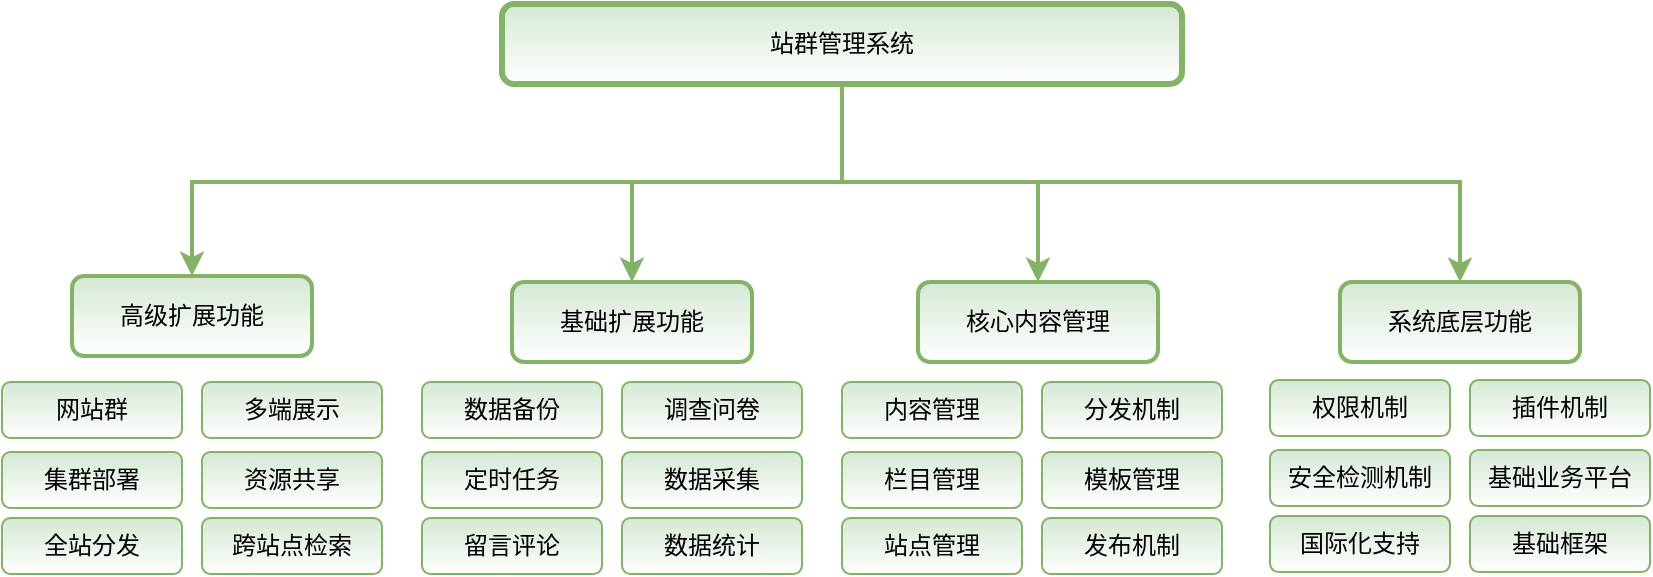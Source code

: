 <mxfile version="14.5.10" type="github">
  <diagram id="prtHgNgQTEPvFCAcTncT" name="Page-1">
    <mxGraphModel dx="2066" dy="1185" grid="0" gridSize="10" guides="1" tooltips="1" connect="1" arrows="1" fold="1" page="1" pageScale="1" pageWidth="900" pageHeight="1600" math="0" shadow="0">
      <root>
        <mxCell id="0" />
        <mxCell id="1" parent="0" />
        <mxCell id="_XNJG8VsHc_F8Rejg5xD-3" value="" style="edgeStyle=orthogonalEdgeStyle;rounded=0;orthogonalLoop=1;jettySize=auto;html=1;fontColor=#FFFFFF;fillColor=#d5e8d4;strokeColor=#82b366;strokeWidth=2;" edge="1" parent="1" source="_XNJG8VsHc_F8Rejg5xD-1" target="_XNJG8VsHc_F8Rejg5xD-2">
          <mxGeometry relative="1" as="geometry">
            <Array as="points">
              <mxPoint x="450" y="440" />
              <mxPoint x="125" y="440" />
            </Array>
          </mxGeometry>
        </mxCell>
        <mxCell id="_XNJG8VsHc_F8Rejg5xD-5" value="" style="edgeStyle=orthogonalEdgeStyle;rounded=0;orthogonalLoop=1;jettySize=auto;html=1;fontColor=#FFFFFF;strokeWidth=2;fillColor=#d5e8d4;strokeColor=#82b366;" edge="1" parent="1" source="_XNJG8VsHc_F8Rejg5xD-1" target="_XNJG8VsHc_F8Rejg5xD-4">
          <mxGeometry relative="1" as="geometry">
            <Array as="points">
              <mxPoint x="450" y="440" />
              <mxPoint x="345" y="440" />
            </Array>
          </mxGeometry>
        </mxCell>
        <mxCell id="_XNJG8VsHc_F8Rejg5xD-9" style="edgeStyle=orthogonalEdgeStyle;rounded=0;orthogonalLoop=1;jettySize=auto;html=1;fontColor=#FFFFFF;strokeWidth=2;fillColor=#d5e8d4;strokeColor=#82b366;" edge="1" parent="1" source="_XNJG8VsHc_F8Rejg5xD-1" target="_XNJG8VsHc_F8Rejg5xD-8">
          <mxGeometry relative="1" as="geometry">
            <Array as="points">
              <mxPoint x="450" y="440" />
              <mxPoint x="548" y="440" />
            </Array>
          </mxGeometry>
        </mxCell>
        <mxCell id="_XNJG8VsHc_F8Rejg5xD-10" style="edgeStyle=orthogonalEdgeStyle;rounded=0;orthogonalLoop=1;jettySize=auto;html=1;fontColor=#FFFFFF;strokeWidth=2;entryX=0.5;entryY=0;entryDx=0;entryDy=0;fillColor=#d5e8d4;strokeColor=#82b366;" edge="1" parent="1" source="_XNJG8VsHc_F8Rejg5xD-1" target="_XNJG8VsHc_F8Rejg5xD-11">
          <mxGeometry relative="1" as="geometry">
            <mxPoint x="930" y="480" as="targetPoint" />
            <Array as="points">
              <mxPoint x="450" y="440" />
              <mxPoint x="759" y="440" />
            </Array>
          </mxGeometry>
        </mxCell>
        <mxCell id="_XNJG8VsHc_F8Rejg5xD-1" value="站群管理系统" style="rounded=1;whiteSpace=wrap;html=1;fillColor=#d5e8d4;strokeColor=#82b366;gradientColor=#ffffff;shadow=0;glass=0;sketch=0;strokeWidth=3;" vertex="1" parent="1">
          <mxGeometry x="280" y="351" width="340" height="40" as="geometry" />
        </mxCell>
        <mxCell id="_XNJG8VsHc_F8Rejg5xD-41" value="" style="group" vertex="1" connectable="0" parent="1">
          <mxGeometry x="240" y="490" width="190" height="146" as="geometry" />
        </mxCell>
        <mxCell id="_XNJG8VsHc_F8Rejg5xD-4" value="基础扩展功能" style="whiteSpace=wrap;html=1;rounded=1;shadow=0;strokeColor=#82b366;strokeWidth=2;fillColor=#d5e8d4;gradientColor=#ffffff;glass=0;sketch=0;" vertex="1" parent="_XNJG8VsHc_F8Rejg5xD-41">
          <mxGeometry x="45" width="120" height="40" as="geometry" />
        </mxCell>
        <mxCell id="_XNJG8VsHc_F8Rejg5xD-27" value="数据备份" style="rounded=1;whiteSpace=wrap;html=1;shadow=0;glass=0;sketch=0;strokeWidth=1;fillColor=#d5e8d4;strokeColor=#82b366;gradientColor=#ffffff;" vertex="1" parent="_XNJG8VsHc_F8Rejg5xD-41">
          <mxGeometry y="50" width="90" height="28" as="geometry" />
        </mxCell>
        <mxCell id="_XNJG8VsHc_F8Rejg5xD-28" value="定时任务" style="rounded=1;whiteSpace=wrap;html=1;shadow=0;glass=0;sketch=0;strokeWidth=1;fillColor=#d5e8d4;strokeColor=#82b366;gradientColor=#ffffff;" vertex="1" parent="_XNJG8VsHc_F8Rejg5xD-41">
          <mxGeometry y="85" width="90" height="28" as="geometry" />
        </mxCell>
        <mxCell id="_XNJG8VsHc_F8Rejg5xD-29" value="调查问卷" style="rounded=1;whiteSpace=wrap;html=1;shadow=0;glass=0;sketch=0;strokeWidth=1;fillColor=#d5e8d4;strokeColor=#82b366;gradientColor=#ffffff;" vertex="1" parent="_XNJG8VsHc_F8Rejg5xD-41">
          <mxGeometry x="100" y="50" width="90" height="28" as="geometry" />
        </mxCell>
        <mxCell id="_XNJG8VsHc_F8Rejg5xD-30" value="留言评论" style="rounded=1;whiteSpace=wrap;html=1;shadow=0;glass=0;sketch=0;strokeWidth=1;fillColor=#d5e8d4;strokeColor=#82b366;gradientColor=#ffffff;" vertex="1" parent="_XNJG8VsHc_F8Rejg5xD-41">
          <mxGeometry y="118" width="90" height="28" as="geometry" />
        </mxCell>
        <mxCell id="_XNJG8VsHc_F8Rejg5xD-31" value="数据采集" style="rounded=1;whiteSpace=wrap;html=1;shadow=0;glass=0;sketch=0;strokeWidth=1;align=center;fillColor=#d5e8d4;strokeColor=#82b366;gradientColor=#ffffff;" vertex="1" parent="_XNJG8VsHc_F8Rejg5xD-41">
          <mxGeometry x="100" y="85" width="90" height="28" as="geometry" />
        </mxCell>
        <mxCell id="_XNJG8VsHc_F8Rejg5xD-32" value="数据统计" style="rounded=1;whiteSpace=wrap;html=1;shadow=0;glass=0;sketch=0;strokeWidth=1;fillColor=#d5e8d4;strokeColor=#82b366;gradientColor=#ffffff;" vertex="1" parent="_XNJG8VsHc_F8Rejg5xD-41">
          <mxGeometry x="100" y="118" width="90" height="28" as="geometry" />
        </mxCell>
        <mxCell id="_XNJG8VsHc_F8Rejg5xD-42" value="" style="group" vertex="1" connectable="0" parent="1">
          <mxGeometry x="30" y="487" width="190" height="149" as="geometry" />
        </mxCell>
        <mxCell id="_XNJG8VsHc_F8Rejg5xD-2" value="高级扩展功能" style="rounded=1;whiteSpace=wrap;html=1;shadow=0;strokeColor=#82b366;strokeWidth=2;fillColor=#d5e8d4;gradientColor=#ffffff;glass=0;sketch=0;" vertex="1" parent="_XNJG8VsHc_F8Rejg5xD-42">
          <mxGeometry x="35" width="120" height="40" as="geometry" />
        </mxCell>
        <mxCell id="_XNJG8VsHc_F8Rejg5xD-33" value="网站群" style="rounded=1;whiteSpace=wrap;html=1;shadow=0;glass=0;sketch=0;strokeWidth=1;fillColor=#d5e8d4;strokeColor=#82b366;gradientColor=#ffffff;" vertex="1" parent="_XNJG8VsHc_F8Rejg5xD-42">
          <mxGeometry y="53" width="90" height="28" as="geometry" />
        </mxCell>
        <mxCell id="_XNJG8VsHc_F8Rejg5xD-34" value="集群部署" style="rounded=1;whiteSpace=wrap;html=1;shadow=0;glass=0;sketch=0;strokeWidth=1;fillColor=#d5e8d4;strokeColor=#82b366;gradientColor=#ffffff;" vertex="1" parent="_XNJG8VsHc_F8Rejg5xD-42">
          <mxGeometry y="88" width="90" height="28" as="geometry" />
        </mxCell>
        <mxCell id="_XNJG8VsHc_F8Rejg5xD-35" value="多端展示" style="rounded=1;whiteSpace=wrap;html=1;shadow=0;glass=0;sketch=0;strokeWidth=1;fillColor=#d5e8d4;strokeColor=#82b366;gradientColor=#ffffff;" vertex="1" parent="_XNJG8VsHc_F8Rejg5xD-42">
          <mxGeometry x="100" y="53" width="90" height="28" as="geometry" />
        </mxCell>
        <mxCell id="_XNJG8VsHc_F8Rejg5xD-36" value="全站分发" style="rounded=1;whiteSpace=wrap;html=1;shadow=0;glass=0;sketch=0;strokeWidth=1;fillColor=#d5e8d4;strokeColor=#82b366;gradientColor=#ffffff;" vertex="1" parent="_XNJG8VsHc_F8Rejg5xD-42">
          <mxGeometry y="121" width="90" height="28" as="geometry" />
        </mxCell>
        <mxCell id="_XNJG8VsHc_F8Rejg5xD-37" value="资源共享" style="rounded=1;whiteSpace=wrap;html=1;shadow=0;glass=0;sketch=0;strokeWidth=1;align=center;fillColor=#d5e8d4;strokeColor=#82b366;gradientColor=#ffffff;" vertex="1" parent="_XNJG8VsHc_F8Rejg5xD-42">
          <mxGeometry x="100" y="88" width="90" height="28" as="geometry" />
        </mxCell>
        <mxCell id="_XNJG8VsHc_F8Rejg5xD-38" value="跨站点检索" style="rounded=1;whiteSpace=wrap;html=1;shadow=0;glass=0;sketch=0;strokeWidth=1;fillColor=#d5e8d4;strokeColor=#82b366;gradientColor=#ffffff;" vertex="1" parent="_XNJG8VsHc_F8Rejg5xD-42">
          <mxGeometry x="100" y="121" width="90" height="28" as="geometry" />
        </mxCell>
        <mxCell id="_XNJG8VsHc_F8Rejg5xD-8" value="核心内容管理" style="whiteSpace=wrap;html=1;rounded=1;shadow=0;strokeColor=#82b366;strokeWidth=2;fillColor=#d5e8d4;gradientColor=#ffffff;glass=0;sketch=0;" vertex="1" parent="1">
          <mxGeometry x="488" y="490" width="120" height="40" as="geometry" />
        </mxCell>
        <mxCell id="_XNJG8VsHc_F8Rejg5xD-21" value="内容管理" style="rounded=1;whiteSpace=wrap;html=1;shadow=0;glass=0;sketch=0;strokeWidth=1;fillColor=#d5e8d4;strokeColor=#82b366;gradientColor=#ffffff;" vertex="1" parent="1">
          <mxGeometry x="450" y="540" width="90" height="28" as="geometry" />
        </mxCell>
        <mxCell id="_XNJG8VsHc_F8Rejg5xD-22" value="栏目管理" style="rounded=1;whiteSpace=wrap;html=1;shadow=0;glass=0;sketch=0;strokeWidth=1;fillColor=#d5e8d4;strokeColor=#82b366;gradientColor=#ffffff;" vertex="1" parent="1">
          <mxGeometry x="450" y="575" width="90" height="28" as="geometry" />
        </mxCell>
        <mxCell id="_XNJG8VsHc_F8Rejg5xD-23" value="分发机制" style="rounded=1;whiteSpace=wrap;html=1;shadow=0;glass=0;sketch=0;strokeWidth=1;fillColor=#d5e8d4;strokeColor=#82b366;gradientColor=#ffffff;" vertex="1" parent="1">
          <mxGeometry x="550" y="540" width="90" height="28" as="geometry" />
        </mxCell>
        <mxCell id="_XNJG8VsHc_F8Rejg5xD-24" value="站点管理" style="rounded=1;whiteSpace=wrap;html=1;shadow=0;glass=0;sketch=0;strokeWidth=1;fillColor=#d5e8d4;strokeColor=#82b366;gradientColor=#ffffff;" vertex="1" parent="1">
          <mxGeometry x="450" y="608" width="90" height="28" as="geometry" />
        </mxCell>
        <mxCell id="_XNJG8VsHc_F8Rejg5xD-25" value="模板管理" style="rounded=1;whiteSpace=wrap;html=1;shadow=0;glass=0;sketch=0;strokeWidth=1;align=center;fillColor=#d5e8d4;strokeColor=#82b366;gradientColor=#ffffff;" vertex="1" parent="1">
          <mxGeometry x="550" y="575" width="90" height="28" as="geometry" />
        </mxCell>
        <mxCell id="_XNJG8VsHc_F8Rejg5xD-26" value="发布机制" style="rounded=1;whiteSpace=wrap;html=1;shadow=0;glass=0;sketch=0;strokeWidth=1;fillColor=#d5e8d4;strokeColor=#82b366;gradientColor=#ffffff;" vertex="1" parent="1">
          <mxGeometry x="550" y="608" width="90" height="28" as="geometry" />
        </mxCell>
        <mxCell id="_XNJG8VsHc_F8Rejg5xD-11" value="系统底层功能" style="whiteSpace=wrap;html=1;rounded=1;shadow=0;strokeColor=#82b366;strokeWidth=2;fillColor=#d5e8d4;gradientColor=#ffffff;glass=0;sketch=0;" vertex="1" parent="1">
          <mxGeometry x="699" y="490" width="120" height="40" as="geometry" />
        </mxCell>
        <mxCell id="_XNJG8VsHc_F8Rejg5xD-15" value="权限机制" style="rounded=1;whiteSpace=wrap;html=1;shadow=0;glass=0;sketch=0;strokeWidth=1;fillColor=#d5e8d4;strokeColor=#82b366;gradientColor=#ffffff;" vertex="1" parent="1">
          <mxGeometry x="664" y="539" width="90" height="28" as="geometry" />
        </mxCell>
        <mxCell id="_XNJG8VsHc_F8Rejg5xD-16" value="安全检测机制" style="rounded=1;whiteSpace=wrap;html=1;shadow=0;glass=0;sketch=0;strokeWidth=1;fillColor=#d5e8d4;strokeColor=#82b366;gradientColor=#ffffff;" vertex="1" parent="1">
          <mxGeometry x="664" y="574" width="90" height="28" as="geometry" />
        </mxCell>
        <mxCell id="_XNJG8VsHc_F8Rejg5xD-17" value="插件机制" style="rounded=1;whiteSpace=wrap;html=1;shadow=0;glass=0;sketch=0;strokeWidth=1;fillColor=#d5e8d4;strokeColor=#82b366;gradientColor=#ffffff;" vertex="1" parent="1">
          <mxGeometry x="764" y="539" width="90" height="28" as="geometry" />
        </mxCell>
        <mxCell id="_XNJG8VsHc_F8Rejg5xD-18" value="国际化支持" style="rounded=1;whiteSpace=wrap;html=1;shadow=0;glass=0;sketch=0;strokeWidth=1;fillColor=#d5e8d4;strokeColor=#82b366;gradientColor=#ffffff;" vertex="1" parent="1">
          <mxGeometry x="664" y="607" width="90" height="28" as="geometry" />
        </mxCell>
        <mxCell id="_XNJG8VsHc_F8Rejg5xD-19" value="基础业务平台" style="rounded=1;whiteSpace=wrap;html=1;shadow=0;glass=0;sketch=0;strokeWidth=1;align=center;fillColor=#d5e8d4;strokeColor=#82b366;gradientColor=#ffffff;" vertex="1" parent="1">
          <mxGeometry x="764" y="574" width="90" height="28" as="geometry" />
        </mxCell>
        <mxCell id="_XNJG8VsHc_F8Rejg5xD-20" value="基础框架" style="rounded=1;whiteSpace=wrap;html=1;shadow=0;glass=0;sketch=0;strokeWidth=1;fillColor=#d5e8d4;strokeColor=#82b366;gradientColor=#ffffff;" vertex="1" parent="1">
          <mxGeometry x="764" y="607" width="90" height="28" as="geometry" />
        </mxCell>
      </root>
    </mxGraphModel>
  </diagram>
</mxfile>
